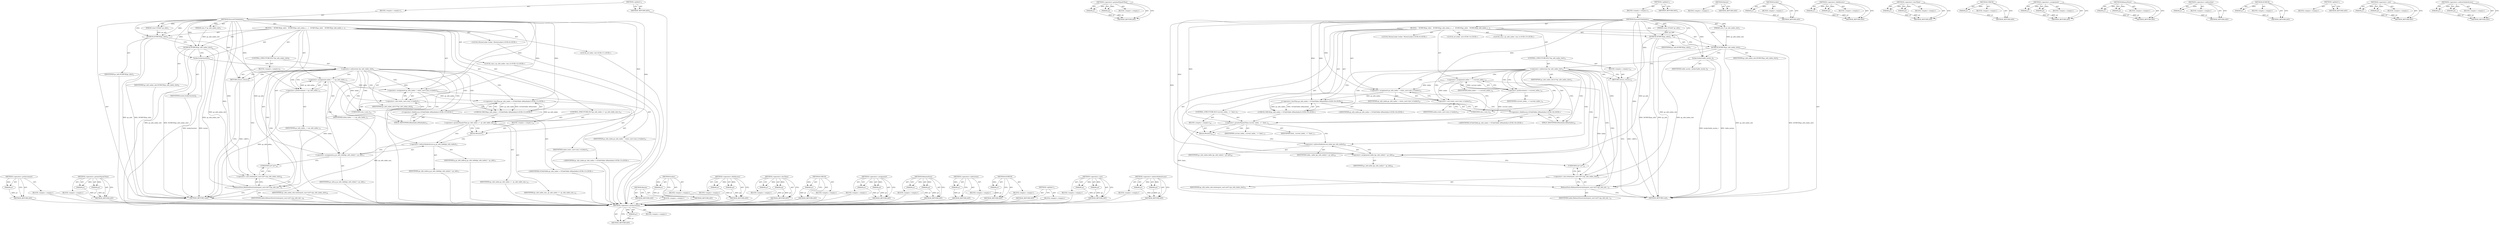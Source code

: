 digraph "&lt;operator&gt;.indirectIndexAccess" {
vulnerable_101 [label=<(METHOD,&lt;operator&gt;.preIncrement)>];
vulnerable_102 [label=<(PARAM,p1)>];
vulnerable_103 [label=<(BLOCK,&lt;empty&gt;,&lt;empty&gt;)>];
vulnerable_104 [label=<(METHOD_RETURN,ANY)>];
vulnerable_124 [label=<(METHOD,&lt;operator&gt;.greaterEqualsThan)>];
vulnerable_125 [label=<(PARAM,p1)>];
vulnerable_126 [label=<(PARAM,p2)>];
vulnerable_127 [label=<(BLOCK,&lt;empty&gt;,&lt;empty&gt;)>];
vulnerable_128 [label=<(METHOD_RETURN,ANY)>];
vulnerable_6 [label=<(METHOD,&lt;global&gt;)<SUB>1</SUB>>];
vulnerable_7 [label=<(BLOCK,&lt;empty&gt;,&lt;empty&gt;)<SUB>1</SUB>>];
vulnerable_8 [label=<(METHOD,EnsureGCInfoIndex)<SUB>1</SUB>>];
vulnerable_9 [label=<(PARAM,const GCInfo* gc_info)<SUB>1</SUB>>];
vulnerable_10 [label=<(PARAM,size_t* gc_info_index_slot)<SUB>2</SUB>>];
vulnerable_11 [label=<(BLOCK,{
   DCHECK(gc_info);
   DCHECK(gc_info_index_s...,{
   DCHECK(gc_info);
   DCHECK(gc_info_index_s...)<SUB>2</SUB>>];
vulnerable_12 [label=<(DCHECK,DCHECK(gc_info))<SUB>3</SUB>>];
vulnerable_13 [label=<(IDENTIFIER,gc_info,DCHECK(gc_info))<SUB>3</SUB>>];
vulnerable_14 [label=<(DCHECK,DCHECK(gc_info_index_slot))<SUB>4</SUB>>];
vulnerable_15 [label=<(IDENTIFIER,gc_info_index_slot,DCHECK(gc_info_index_slot))<SUB>4</SUB>>];
vulnerable_16 [label="<(LOCAL,MutexLocker locker: MutexLocker)<SUB>6</SUB>>"];
vulnerable_17 [label=<(locker,locker(mutex))<SUB>6</SUB>>];
vulnerable_18 [label=<(IDENTIFIER,mutex,locker(mutex))<SUB>6</SUB>>];
vulnerable_19 [label=<(CONTROL_STRUCTURE,IF,if (*gc_info_index_slot))<SUB>8</SUB>>];
vulnerable_20 [label=<(&lt;operator&gt;.indirection,*gc_info_index_slot)<SUB>8</SUB>>];
vulnerable_21 [label=<(IDENTIFIER,gc_info_index_slot,if (*gc_info_index_slot))<SUB>8</SUB>>];
vulnerable_22 [label=<(BLOCK,&lt;empty&gt;,&lt;empty&gt;)<SUB>9</SUB>>];
vulnerable_23 [label=<(RETURN,return;,return;)<SUB>9</SUB>>];
vulnerable_24 [label="<(LOCAL,int index: int)<SUB>11</SUB>>"];
vulnerable_25 [label=<(&lt;operator&gt;.assignment,index = ++gc_info_index_)<SUB>11</SUB>>];
vulnerable_26 [label=<(IDENTIFIER,index,index = ++gc_info_index_)<SUB>11</SUB>>];
vulnerable_27 [label=<(&lt;operator&gt;.preIncrement,++gc_info_index_)<SUB>11</SUB>>];
vulnerable_28 [label=<(IDENTIFIER,gc_info_index_,++gc_info_index_)<SUB>11</SUB>>];
vulnerable_29 [label="<(LOCAL,size_t gc_info_index: size_t)<SUB>12</SUB>>"];
vulnerable_30 [label=<(&lt;operator&gt;.assignment,gc_info_index = static_cast&lt;size_t&gt;(index))<SUB>12</SUB>>];
vulnerable_31 [label=<(IDENTIFIER,gc_info_index,gc_info_index = static_cast&lt;size_t&gt;(index))<SUB>12</SUB>>];
vulnerable_32 [label=<(&lt;operator&gt;.cast,static_cast&lt;size_t&gt;(index))<SUB>12</SUB>>];
vulnerable_33 [label=<(UNKNOWN,size_t,size_t)<SUB>12</SUB>>];
vulnerable_34 [label=<(IDENTIFIER,index,static_cast&lt;size_t&gt;(index))<SUB>12</SUB>>];
vulnerable_35 [label="<(CHECK,CHECK(gc_info_index &lt; GCInfoTable::kMaxIndex))<SUB>13</SUB>>"];
vulnerable_36 [label="<(&lt;operator&gt;.lessThan,gc_info_index &lt; GCInfoTable::kMaxIndex)<SUB>13</SUB>>"];
vulnerable_37 [label="<(IDENTIFIER,gc_info_index,gc_info_index &lt; GCInfoTable::kMaxIndex)<SUB>13</SUB>>"];
vulnerable_38 [label="<(&lt;operator&gt;.fieldAccess,GCInfoTable::kMaxIndex)<SUB>13</SUB>>"];
vulnerable_39 [label="<(IDENTIFIER,GCInfoTable,gc_info_index &lt; GCInfoTable::kMaxIndex)<SUB>13</SUB>>"];
vulnerable_40 [label=<(FIELD_IDENTIFIER,kMaxIndex,kMaxIndex)<SUB>13</SUB>>];
vulnerable_41 [label=<(CONTROL_STRUCTURE,IF,if (gc_info_index &gt;= gc_info_table_size_))<SUB>14</SUB>>];
vulnerable_42 [label=<(&lt;operator&gt;.greaterEqualsThan,gc_info_index &gt;= gc_info_table_size_)<SUB>14</SUB>>];
vulnerable_43 [label=<(IDENTIFIER,gc_info_index,gc_info_index &gt;= gc_info_table_size_)<SUB>14</SUB>>];
vulnerable_44 [label=<(IDENTIFIER,gc_info_table_size_,gc_info_index &gt;= gc_info_table_size_)<SUB>14</SUB>>];
vulnerable_45 [label=<(BLOCK,&lt;empty&gt;,&lt;empty&gt;)<SUB>15</SUB>>];
vulnerable_46 [label=<(Resize,Resize())<SUB>15</SUB>>];
vulnerable_47 [label=<(&lt;operator&gt;.assignment,g_gc_info_table[gc_info_index] = gc_info)<SUB>17</SUB>>];
vulnerable_48 [label=<(&lt;operator&gt;.indirectIndexAccess,g_gc_info_table[gc_info_index])<SUB>17</SUB>>];
vulnerable_49 [label=<(IDENTIFIER,g_gc_info_table,g_gc_info_table[gc_info_index] = gc_info)<SUB>17</SUB>>];
vulnerable_50 [label=<(IDENTIFIER,gc_info_index,g_gc_info_table[gc_info_index] = gc_info)<SUB>17</SUB>>];
vulnerable_51 [label=<(IDENTIFIER,gc_info,g_gc_info_table[gc_info_index] = gc_info)<SUB>17</SUB>>];
vulnerable_52 [label=<(ReleaseStore,ReleaseStore(reinterpret_cast&lt;int*&gt;(gc_info_ind...)<SUB>18</SUB>>];
vulnerable_53 [label=<(&lt;operator&gt;.cast,reinterpret_cast&lt;int*&gt;(gc_info_index_slot))<SUB>18</SUB>>];
vulnerable_54 [label=<(UNKNOWN,int*,int*)<SUB>18</SUB>>];
vulnerable_55 [label=<(IDENTIFIER,gc_info_index_slot,reinterpret_cast&lt;int*&gt;(gc_info_index_slot))<SUB>18</SUB>>];
vulnerable_56 [label=<(IDENTIFIER,index,ReleaseStore(reinterpret_cast&lt;int*&gt;(gc_info_ind...)<SUB>18</SUB>>];
vulnerable_57 [label=<(METHOD_RETURN,void)<SUB>1</SUB>>];
vulnerable_59 [label=<(METHOD_RETURN,ANY)<SUB>1</SUB>>];
vulnerable_129 [label=<(METHOD,Resize)>];
vulnerable_130 [label=<(BLOCK,&lt;empty&gt;,&lt;empty&gt;)>];
vulnerable_131 [label=<(METHOD_RETURN,ANY)>];
vulnerable_88 [label=<(METHOD,locker)>];
vulnerable_89 [label=<(PARAM,p1)>];
vulnerable_90 [label=<(BLOCK,&lt;empty&gt;,&lt;empty&gt;)>];
vulnerable_91 [label=<(METHOD_RETURN,ANY)>];
vulnerable_119 [label=<(METHOD,&lt;operator&gt;.fieldAccess)>];
vulnerable_120 [label=<(PARAM,p1)>];
vulnerable_121 [label=<(PARAM,p2)>];
vulnerable_122 [label=<(BLOCK,&lt;empty&gt;,&lt;empty&gt;)>];
vulnerable_123 [label=<(METHOD_RETURN,ANY)>];
vulnerable_114 [label=<(METHOD,&lt;operator&gt;.lessThan)>];
vulnerable_115 [label=<(PARAM,p1)>];
vulnerable_116 [label=<(PARAM,p2)>];
vulnerable_117 [label=<(BLOCK,&lt;empty&gt;,&lt;empty&gt;)>];
vulnerable_118 [label=<(METHOD_RETURN,ANY)>];
vulnerable_110 [label=<(METHOD,CHECK)>];
vulnerable_111 [label=<(PARAM,p1)>];
vulnerable_112 [label=<(BLOCK,&lt;empty&gt;,&lt;empty&gt;)>];
vulnerable_113 [label=<(METHOD_RETURN,ANY)>];
vulnerable_96 [label=<(METHOD,&lt;operator&gt;.assignment)>];
vulnerable_97 [label=<(PARAM,p1)>];
vulnerable_98 [label=<(PARAM,p2)>];
vulnerable_99 [label=<(BLOCK,&lt;empty&gt;,&lt;empty&gt;)>];
vulnerable_100 [label=<(METHOD_RETURN,ANY)>];
vulnerable_137 [label=<(METHOD,ReleaseStore)>];
vulnerable_138 [label=<(PARAM,p1)>];
vulnerable_139 [label=<(PARAM,p2)>];
vulnerable_140 [label=<(BLOCK,&lt;empty&gt;,&lt;empty&gt;)>];
vulnerable_141 [label=<(METHOD_RETURN,ANY)>];
vulnerable_92 [label=<(METHOD,&lt;operator&gt;.indirection)>];
vulnerable_93 [label=<(PARAM,p1)>];
vulnerable_94 [label=<(BLOCK,&lt;empty&gt;,&lt;empty&gt;)>];
vulnerable_95 [label=<(METHOD_RETURN,ANY)>];
vulnerable_84 [label=<(METHOD,DCHECK)>];
vulnerable_85 [label=<(PARAM,p1)>];
vulnerable_86 [label=<(BLOCK,&lt;empty&gt;,&lt;empty&gt;)>];
vulnerable_87 [label=<(METHOD_RETURN,ANY)>];
vulnerable_78 [label=<(METHOD,&lt;global&gt;)<SUB>1</SUB>>];
vulnerable_79 [label=<(BLOCK,&lt;empty&gt;,&lt;empty&gt;)>];
vulnerable_80 [label=<(METHOD_RETURN,ANY)>];
vulnerable_105 [label=<(METHOD,&lt;operator&gt;.cast)>];
vulnerable_106 [label=<(PARAM,p1)>];
vulnerable_107 [label=<(PARAM,p2)>];
vulnerable_108 [label=<(BLOCK,&lt;empty&gt;,&lt;empty&gt;)>];
vulnerable_109 [label=<(METHOD_RETURN,ANY)>];
vulnerable_132 [label=<(METHOD,&lt;operator&gt;.indirectIndexAccess)>];
vulnerable_133 [label=<(PARAM,p1)>];
vulnerable_134 [label=<(PARAM,p2)>];
vulnerable_135 [label=<(BLOCK,&lt;empty&gt;,&lt;empty&gt;)>];
vulnerable_136 [label=<(METHOD_RETURN,ANY)>];
fixed_101 [label=<(METHOD,&lt;operator&gt;.preIncrement)>];
fixed_102 [label=<(PARAM,p1)>];
fixed_103 [label=<(BLOCK,&lt;empty&gt;,&lt;empty&gt;)>];
fixed_104 [label=<(METHOD_RETURN,ANY)>];
fixed_124 [label=<(METHOD,&lt;operator&gt;.greaterEqualsThan)>];
fixed_125 [label=<(PARAM,p1)>];
fixed_126 [label=<(PARAM,p2)>];
fixed_127 [label=<(BLOCK,&lt;empty&gt;,&lt;empty&gt;)>];
fixed_128 [label=<(METHOD_RETURN,ANY)>];
fixed_6 [label=<(METHOD,&lt;global&gt;)<SUB>1</SUB>>];
fixed_7 [label=<(BLOCK,&lt;empty&gt;,&lt;empty&gt;)<SUB>1</SUB>>];
fixed_8 [label=<(METHOD,EnsureGCInfoIndex)<SUB>1</SUB>>];
fixed_9 [label=<(PARAM,const GCInfo* gc_info)<SUB>1</SUB>>];
fixed_10 [label=<(PARAM,size_t* gc_info_index_slot)<SUB>2</SUB>>];
fixed_11 [label=<(BLOCK,{
   DCHECK(gc_info);
   DCHECK(gc_info_index_s...,{
   DCHECK(gc_info);
   DCHECK(gc_info_index_s...)<SUB>2</SUB>>];
fixed_12 [label=<(DCHECK,DCHECK(gc_info))<SUB>3</SUB>>];
fixed_13 [label=<(IDENTIFIER,gc_info,DCHECK(gc_info))<SUB>3</SUB>>];
fixed_14 [label=<(DCHECK,DCHECK(gc_info_index_slot))<SUB>4</SUB>>];
fixed_15 [label=<(IDENTIFIER,gc_info_index_slot,DCHECK(gc_info_index_slot))<SUB>4</SUB>>];
fixed_16 [label="<(LOCAL,MutexLocker locker: MutexLocker)<SUB>9</SUB>>"];
fixed_17 [label=<(locker,locker(table_mutex_))<SUB>9</SUB>>];
fixed_18 [label=<(IDENTIFIER,table_mutex_,locker(table_mutex_))<SUB>9</SUB>>];
fixed_19 [label=<(CONTROL_STRUCTURE,IF,if (*gc_info_index_slot))<SUB>11</SUB>>];
fixed_20 [label=<(&lt;operator&gt;.indirection,*gc_info_index_slot)<SUB>11</SUB>>];
fixed_21 [label=<(IDENTIFIER,gc_info_index_slot,if (*gc_info_index_slot))<SUB>11</SUB>>];
fixed_22 [label=<(BLOCK,&lt;empty&gt;,&lt;empty&gt;)<SUB>12</SUB>>];
fixed_23 [label=<(RETURN,return;,return;)<SUB>12</SUB>>];
fixed_24 [label="<(LOCAL,int index: int)<SUB>14</SUB>>"];
fixed_25 [label=<(&lt;operator&gt;.assignment,index = ++current_index_)<SUB>14</SUB>>];
fixed_26 [label=<(IDENTIFIER,index,index = ++current_index_)<SUB>14</SUB>>];
fixed_27 [label=<(&lt;operator&gt;.preIncrement,++current_index_)<SUB>14</SUB>>];
fixed_28 [label=<(IDENTIFIER,current_index_,++current_index_)<SUB>14</SUB>>];
fixed_29 [label="<(LOCAL,size_t gc_info_index: size_t)<SUB>15</SUB>>"];
fixed_30 [label=<(&lt;operator&gt;.assignment,gc_info_index = static_cast&lt;size_t&gt;(index))<SUB>15</SUB>>];
fixed_31 [label=<(IDENTIFIER,gc_info_index,gc_info_index = static_cast&lt;size_t&gt;(index))<SUB>15</SUB>>];
fixed_32 [label=<(&lt;operator&gt;.cast,static_cast&lt;size_t&gt;(index))<SUB>15</SUB>>];
fixed_33 [label=<(UNKNOWN,size_t,size_t)<SUB>15</SUB>>];
fixed_34 [label=<(IDENTIFIER,index,static_cast&lt;size_t&gt;(index))<SUB>15</SUB>>];
fixed_35 [label="<(CHECK,CHECK(gc_info_index &lt; GCInfoTable::kMaxIndex))<SUB>16</SUB>>"];
fixed_36 [label="<(&lt;operator&gt;.lessThan,gc_info_index &lt; GCInfoTable::kMaxIndex)<SUB>16</SUB>>"];
fixed_37 [label="<(IDENTIFIER,gc_info_index,gc_info_index &lt; GCInfoTable::kMaxIndex)<SUB>16</SUB>>"];
fixed_38 [label="<(&lt;operator&gt;.fieldAccess,GCInfoTable::kMaxIndex)<SUB>16</SUB>>"];
fixed_39 [label="<(IDENTIFIER,GCInfoTable,gc_info_index &lt; GCInfoTable::kMaxIndex)<SUB>16</SUB>>"];
fixed_40 [label=<(FIELD_IDENTIFIER,kMaxIndex,kMaxIndex)<SUB>16</SUB>>];
fixed_41 [label=<(CONTROL_STRUCTURE,IF,if (current_index_ &gt;= limit_))<SUB>17</SUB>>];
fixed_42 [label=<(&lt;operator&gt;.greaterEqualsThan,current_index_ &gt;= limit_)<SUB>17</SUB>>];
fixed_43 [label=<(IDENTIFIER,current_index_,current_index_ &gt;= limit_)<SUB>17</SUB>>];
fixed_44 [label=<(IDENTIFIER,limit_,current_index_ &gt;= limit_)<SUB>17</SUB>>];
fixed_45 [label=<(BLOCK,&lt;empty&gt;,&lt;empty&gt;)<SUB>18</SUB>>];
fixed_46 [label=<(Resize,Resize())<SUB>18</SUB>>];
fixed_47 [label=<(&lt;operator&gt;.assignment,table_[gc_info_index] = gc_info)<SUB>20</SUB>>];
fixed_48 [label=<(&lt;operator&gt;.indirectIndexAccess,table_[gc_info_index])<SUB>20</SUB>>];
fixed_49 [label=<(IDENTIFIER,table_,table_[gc_info_index] = gc_info)<SUB>20</SUB>>];
fixed_50 [label=<(IDENTIFIER,gc_info_index,table_[gc_info_index] = gc_info)<SUB>20</SUB>>];
fixed_51 [label=<(IDENTIFIER,gc_info,table_[gc_info_index] = gc_info)<SUB>20</SUB>>];
fixed_52 [label=<(ReleaseStore,ReleaseStore(reinterpret_cast&lt;int*&gt;(gc_info_ind...)<SUB>21</SUB>>];
fixed_53 [label=<(&lt;operator&gt;.cast,reinterpret_cast&lt;int*&gt;(gc_info_index_slot))<SUB>21</SUB>>];
fixed_54 [label=<(UNKNOWN,int*,int*)<SUB>21</SUB>>];
fixed_55 [label=<(IDENTIFIER,gc_info_index_slot,reinterpret_cast&lt;int*&gt;(gc_info_index_slot))<SUB>21</SUB>>];
fixed_56 [label=<(IDENTIFIER,index,ReleaseStore(reinterpret_cast&lt;int*&gt;(gc_info_ind...)<SUB>21</SUB>>];
fixed_57 [label=<(METHOD_RETURN,void)<SUB>1</SUB>>];
fixed_59 [label=<(METHOD_RETURN,ANY)<SUB>1</SUB>>];
fixed_129 [label=<(METHOD,Resize)>];
fixed_130 [label=<(BLOCK,&lt;empty&gt;,&lt;empty&gt;)>];
fixed_131 [label=<(METHOD_RETURN,ANY)>];
fixed_88 [label=<(METHOD,locker)>];
fixed_89 [label=<(PARAM,p1)>];
fixed_90 [label=<(BLOCK,&lt;empty&gt;,&lt;empty&gt;)>];
fixed_91 [label=<(METHOD_RETURN,ANY)>];
fixed_119 [label=<(METHOD,&lt;operator&gt;.fieldAccess)>];
fixed_120 [label=<(PARAM,p1)>];
fixed_121 [label=<(PARAM,p2)>];
fixed_122 [label=<(BLOCK,&lt;empty&gt;,&lt;empty&gt;)>];
fixed_123 [label=<(METHOD_RETURN,ANY)>];
fixed_114 [label=<(METHOD,&lt;operator&gt;.lessThan)>];
fixed_115 [label=<(PARAM,p1)>];
fixed_116 [label=<(PARAM,p2)>];
fixed_117 [label=<(BLOCK,&lt;empty&gt;,&lt;empty&gt;)>];
fixed_118 [label=<(METHOD_RETURN,ANY)>];
fixed_110 [label=<(METHOD,CHECK)>];
fixed_111 [label=<(PARAM,p1)>];
fixed_112 [label=<(BLOCK,&lt;empty&gt;,&lt;empty&gt;)>];
fixed_113 [label=<(METHOD_RETURN,ANY)>];
fixed_96 [label=<(METHOD,&lt;operator&gt;.assignment)>];
fixed_97 [label=<(PARAM,p1)>];
fixed_98 [label=<(PARAM,p2)>];
fixed_99 [label=<(BLOCK,&lt;empty&gt;,&lt;empty&gt;)>];
fixed_100 [label=<(METHOD_RETURN,ANY)>];
fixed_137 [label=<(METHOD,ReleaseStore)>];
fixed_138 [label=<(PARAM,p1)>];
fixed_139 [label=<(PARAM,p2)>];
fixed_140 [label=<(BLOCK,&lt;empty&gt;,&lt;empty&gt;)>];
fixed_141 [label=<(METHOD_RETURN,ANY)>];
fixed_92 [label=<(METHOD,&lt;operator&gt;.indirection)>];
fixed_93 [label=<(PARAM,p1)>];
fixed_94 [label=<(BLOCK,&lt;empty&gt;,&lt;empty&gt;)>];
fixed_95 [label=<(METHOD_RETURN,ANY)>];
fixed_84 [label=<(METHOD,DCHECK)>];
fixed_85 [label=<(PARAM,p1)>];
fixed_86 [label=<(BLOCK,&lt;empty&gt;,&lt;empty&gt;)>];
fixed_87 [label=<(METHOD_RETURN,ANY)>];
fixed_78 [label=<(METHOD,&lt;global&gt;)<SUB>1</SUB>>];
fixed_79 [label=<(BLOCK,&lt;empty&gt;,&lt;empty&gt;)>];
fixed_80 [label=<(METHOD_RETURN,ANY)>];
fixed_105 [label=<(METHOD,&lt;operator&gt;.cast)>];
fixed_106 [label=<(PARAM,p1)>];
fixed_107 [label=<(PARAM,p2)>];
fixed_108 [label=<(BLOCK,&lt;empty&gt;,&lt;empty&gt;)>];
fixed_109 [label=<(METHOD_RETURN,ANY)>];
fixed_132 [label=<(METHOD,&lt;operator&gt;.indirectIndexAccess)>];
fixed_133 [label=<(PARAM,p1)>];
fixed_134 [label=<(PARAM,p2)>];
fixed_135 [label=<(BLOCK,&lt;empty&gt;,&lt;empty&gt;)>];
fixed_136 [label=<(METHOD_RETURN,ANY)>];
vulnerable_101 -> vulnerable_102  [key=0, label="AST: "];
vulnerable_101 -> vulnerable_102  [key=1, label="DDG: "];
vulnerable_101 -> vulnerable_103  [key=0, label="AST: "];
vulnerable_101 -> vulnerable_104  [key=0, label="AST: "];
vulnerable_101 -> vulnerable_104  [key=1, label="CFG: "];
vulnerable_102 -> vulnerable_104  [key=0, label="DDG: p1"];
vulnerable_103 -> fixed_101  [key=0];
vulnerable_104 -> fixed_101  [key=0];
vulnerable_124 -> vulnerable_125  [key=0, label="AST: "];
vulnerable_124 -> vulnerable_125  [key=1, label="DDG: "];
vulnerable_124 -> vulnerable_127  [key=0, label="AST: "];
vulnerable_124 -> vulnerable_126  [key=0, label="AST: "];
vulnerable_124 -> vulnerable_126  [key=1, label="DDG: "];
vulnerable_124 -> vulnerable_128  [key=0, label="AST: "];
vulnerable_124 -> vulnerable_128  [key=1, label="CFG: "];
vulnerable_125 -> vulnerable_128  [key=0, label="DDG: p1"];
vulnerable_126 -> vulnerable_128  [key=0, label="DDG: p2"];
vulnerable_127 -> fixed_101  [key=0];
vulnerable_128 -> fixed_101  [key=0];
vulnerable_6 -> vulnerable_7  [key=0, label="AST: "];
vulnerable_6 -> vulnerable_59  [key=0, label="AST: "];
vulnerable_6 -> vulnerable_59  [key=1, label="CFG: "];
vulnerable_7 -> vulnerable_8  [key=0, label="AST: "];
vulnerable_8 -> vulnerable_9  [key=0, label="AST: "];
vulnerable_8 -> vulnerable_9  [key=1, label="DDG: "];
vulnerable_8 -> vulnerable_10  [key=0, label="AST: "];
vulnerable_8 -> vulnerable_10  [key=1, label="DDG: "];
vulnerable_8 -> vulnerable_11  [key=0, label="AST: "];
vulnerable_8 -> vulnerable_57  [key=0, label="AST: "];
vulnerable_8 -> vulnerable_12  [key=0, label="CFG: "];
vulnerable_8 -> vulnerable_12  [key=1, label="DDG: "];
vulnerable_8 -> vulnerable_30  [key=0, label="DDG: "];
vulnerable_8 -> vulnerable_47  [key=0, label="DDG: "];
vulnerable_8 -> vulnerable_14  [key=0, label="DDG: "];
vulnerable_8 -> vulnerable_17  [key=0, label="DDG: "];
vulnerable_8 -> vulnerable_52  [key=0, label="DDG: "];
vulnerable_8 -> vulnerable_23  [key=0, label="DDG: "];
vulnerable_8 -> vulnerable_27  [key=0, label="DDG: "];
vulnerable_8 -> vulnerable_32  [key=0, label="DDG: "];
vulnerable_8 -> vulnerable_36  [key=0, label="DDG: "];
vulnerable_8 -> vulnerable_42  [key=0, label="DDG: "];
vulnerable_8 -> vulnerable_46  [key=0, label="DDG: "];
vulnerable_8 -> vulnerable_53  [key=0, label="DDG: "];
vulnerable_9 -> vulnerable_12  [key=0, label="DDG: gc_info"];
vulnerable_10 -> vulnerable_14  [key=0, label="DDG: gc_info_index_slot"];
vulnerable_11 -> vulnerable_12  [key=0, label="AST: "];
vulnerable_11 -> vulnerable_14  [key=0, label="AST: "];
vulnerable_11 -> vulnerable_16  [key=0, label="AST: "];
vulnerable_11 -> vulnerable_17  [key=0, label="AST: "];
vulnerable_11 -> vulnerable_19  [key=0, label="AST: "];
vulnerable_11 -> vulnerable_24  [key=0, label="AST: "];
vulnerable_11 -> vulnerable_25  [key=0, label="AST: "];
vulnerable_11 -> vulnerable_29  [key=0, label="AST: "];
vulnerable_11 -> vulnerable_30  [key=0, label="AST: "];
vulnerable_11 -> vulnerable_35  [key=0, label="AST: "];
vulnerable_11 -> vulnerable_41  [key=0, label="AST: "];
vulnerable_11 -> vulnerable_47  [key=0, label="AST: "];
vulnerable_11 -> vulnerable_52  [key=0, label="AST: "];
vulnerable_12 -> vulnerable_13  [key=0, label="AST: "];
vulnerable_12 -> vulnerable_14  [key=0, label="CFG: "];
vulnerable_12 -> vulnerable_57  [key=0, label="DDG: gc_info"];
vulnerable_12 -> vulnerable_57  [key=1, label="DDG: DCHECK(gc_info)"];
vulnerable_12 -> vulnerable_47  [key=0, label="DDG: gc_info"];
vulnerable_13 -> fixed_101  [key=0];
vulnerable_14 -> vulnerable_15  [key=0, label="AST: "];
vulnerable_14 -> vulnerable_17  [key=0, label="CFG: "];
vulnerable_14 -> vulnerable_57  [key=0, label="DDG: gc_info_index_slot"];
vulnerable_14 -> vulnerable_57  [key=1, label="DDG: DCHECK(gc_info_index_slot)"];
vulnerable_14 -> vulnerable_52  [key=0, label="DDG: gc_info_index_slot"];
vulnerable_14 -> vulnerable_53  [key=0, label="DDG: gc_info_index_slot"];
vulnerable_15 -> fixed_101  [key=0];
vulnerable_16 -> fixed_101  [key=0];
vulnerable_17 -> vulnerable_18  [key=0, label="AST: "];
vulnerable_17 -> vulnerable_20  [key=0, label="CFG: "];
vulnerable_17 -> vulnerable_57  [key=0, label="DDG: locker(mutex)"];
vulnerable_17 -> vulnerable_57  [key=1, label="DDG: mutex"];
vulnerable_18 -> fixed_101  [key=0];
vulnerable_19 -> vulnerable_20  [key=0, label="AST: "];
vulnerable_19 -> vulnerable_22  [key=0, label="AST: "];
vulnerable_20 -> vulnerable_21  [key=0, label="AST: "];
vulnerable_20 -> vulnerable_23  [key=0, label="CFG: "];
vulnerable_20 -> vulnerable_23  [key=1, label="CDG: "];
vulnerable_20 -> vulnerable_27  [key=0, label="CFG: "];
vulnerable_20 -> vulnerable_27  [key=1, label="CDG: "];
vulnerable_20 -> vulnerable_47  [key=0, label="CDG: "];
vulnerable_20 -> vulnerable_30  [key=0, label="CDG: "];
vulnerable_20 -> vulnerable_48  [key=0, label="CDG: "];
vulnerable_20 -> vulnerable_32  [key=0, label="CDG: "];
vulnerable_20 -> vulnerable_33  [key=0, label="CDG: "];
vulnerable_20 -> vulnerable_42  [key=0, label="CDG: "];
vulnerable_20 -> vulnerable_36  [key=0, label="CDG: "];
vulnerable_20 -> vulnerable_52  [key=0, label="CDG: "];
vulnerable_20 -> vulnerable_53  [key=0, label="CDG: "];
vulnerable_20 -> vulnerable_38  [key=0, label="CDG: "];
vulnerable_20 -> vulnerable_25  [key=0, label="CDG: "];
vulnerable_20 -> vulnerable_40  [key=0, label="CDG: "];
vulnerable_20 -> vulnerable_35  [key=0, label="CDG: "];
vulnerable_20 -> vulnerable_54  [key=0, label="CDG: "];
vulnerable_21 -> fixed_101  [key=0];
vulnerable_22 -> vulnerable_23  [key=0, label="AST: "];
vulnerable_23 -> vulnerable_57  [key=0, label="CFG: "];
vulnerable_23 -> vulnerable_57  [key=1, label="DDG: &lt;RET&gt;"];
vulnerable_24 -> fixed_101  [key=0];
vulnerable_25 -> vulnerable_26  [key=0, label="AST: "];
vulnerable_25 -> vulnerable_27  [key=0, label="AST: "];
vulnerable_25 -> vulnerable_33  [key=0, label="CFG: "];
vulnerable_25 -> vulnerable_30  [key=0, label="DDG: index"];
vulnerable_25 -> vulnerable_52  [key=0, label="DDG: index"];
vulnerable_25 -> vulnerable_32  [key=0, label="DDG: index"];
vulnerable_26 -> fixed_101  [key=0];
vulnerable_27 -> vulnerable_28  [key=0, label="AST: "];
vulnerable_27 -> vulnerable_25  [key=0, label="CFG: "];
vulnerable_27 -> vulnerable_25  [key=1, label="DDG: gc_info_index_"];
vulnerable_27 -> vulnerable_57  [key=0, label="DDG: gc_info_index_"];
vulnerable_28 -> fixed_101  [key=0];
vulnerable_29 -> fixed_101  [key=0];
vulnerable_30 -> vulnerable_31  [key=0, label="AST: "];
vulnerable_30 -> vulnerable_32  [key=0, label="AST: "];
vulnerable_30 -> vulnerable_40  [key=0, label="CFG: "];
vulnerable_30 -> vulnerable_36  [key=0, label="DDG: gc_info_index"];
vulnerable_31 -> fixed_101  [key=0];
vulnerable_32 -> vulnerable_33  [key=0, label="AST: "];
vulnerable_32 -> vulnerable_34  [key=0, label="AST: "];
vulnerable_32 -> vulnerable_30  [key=0, label="CFG: "];
vulnerable_33 -> vulnerable_32  [key=0, label="CFG: "];
vulnerable_34 -> fixed_101  [key=0];
vulnerable_35 -> vulnerable_36  [key=0, label="AST: "];
vulnerable_35 -> vulnerable_42  [key=0, label="CFG: "];
vulnerable_36 -> vulnerable_37  [key=0, label="AST: "];
vulnerable_36 -> vulnerable_38  [key=0, label="AST: "];
vulnerable_36 -> vulnerable_35  [key=0, label="CFG: "];
vulnerable_36 -> vulnerable_35  [key=1, label="DDG: gc_info_index"];
vulnerable_36 -> vulnerable_35  [key=2, label="DDG: GCInfoTable::kMaxIndex"];
vulnerable_36 -> vulnerable_42  [key=0, label="DDG: gc_info_index"];
vulnerable_37 -> fixed_101  [key=0];
vulnerable_38 -> vulnerable_39  [key=0, label="AST: "];
vulnerable_38 -> vulnerable_40  [key=0, label="AST: "];
vulnerable_38 -> vulnerable_36  [key=0, label="CFG: "];
vulnerable_39 -> fixed_101  [key=0];
vulnerable_40 -> vulnerable_38  [key=0, label="CFG: "];
vulnerable_41 -> vulnerable_42  [key=0, label="AST: "];
vulnerable_41 -> vulnerable_45  [key=0, label="AST: "];
vulnerable_42 -> vulnerable_43  [key=0, label="AST: "];
vulnerable_42 -> vulnerable_44  [key=0, label="AST: "];
vulnerable_42 -> vulnerable_46  [key=0, label="CFG: "];
vulnerable_42 -> vulnerable_46  [key=1, label="CDG: "];
vulnerable_42 -> vulnerable_48  [key=0, label="CFG: "];
vulnerable_42 -> vulnerable_57  [key=0, label="DDG: gc_info_table_size_"];
vulnerable_43 -> fixed_101  [key=0];
vulnerable_44 -> fixed_101  [key=0];
vulnerable_45 -> vulnerable_46  [key=0, label="AST: "];
vulnerable_46 -> vulnerable_48  [key=0, label="CFG: "];
vulnerable_47 -> vulnerable_48  [key=0, label="AST: "];
vulnerable_47 -> vulnerable_51  [key=0, label="AST: "];
vulnerable_47 -> vulnerable_54  [key=0, label="CFG: "];
vulnerable_48 -> vulnerable_49  [key=0, label="AST: "];
vulnerable_48 -> vulnerable_50  [key=0, label="AST: "];
vulnerable_48 -> vulnerable_47  [key=0, label="CFG: "];
vulnerable_49 -> fixed_101  [key=0];
vulnerable_50 -> fixed_101  [key=0];
vulnerable_51 -> fixed_101  [key=0];
vulnerable_52 -> vulnerable_53  [key=0, label="AST: "];
vulnerable_52 -> vulnerable_56  [key=0, label="AST: "];
vulnerable_52 -> vulnerable_57  [key=0, label="CFG: "];
vulnerable_53 -> vulnerable_54  [key=0, label="AST: "];
vulnerable_53 -> vulnerable_55  [key=0, label="AST: "];
vulnerable_53 -> vulnerable_52  [key=0, label="CFG: "];
vulnerable_54 -> vulnerable_53  [key=0, label="CFG: "];
vulnerable_55 -> fixed_101  [key=0];
vulnerable_56 -> fixed_101  [key=0];
vulnerable_57 -> fixed_101  [key=0];
vulnerable_59 -> fixed_101  [key=0];
vulnerable_129 -> vulnerable_130  [key=0, label="AST: "];
vulnerable_129 -> vulnerable_131  [key=0, label="AST: "];
vulnerable_129 -> vulnerable_131  [key=1, label="CFG: "];
vulnerable_130 -> fixed_101  [key=0];
vulnerable_131 -> fixed_101  [key=0];
vulnerable_88 -> vulnerable_89  [key=0, label="AST: "];
vulnerable_88 -> vulnerable_89  [key=1, label="DDG: "];
vulnerable_88 -> vulnerable_90  [key=0, label="AST: "];
vulnerable_88 -> vulnerable_91  [key=0, label="AST: "];
vulnerable_88 -> vulnerable_91  [key=1, label="CFG: "];
vulnerable_89 -> vulnerable_91  [key=0, label="DDG: p1"];
vulnerable_90 -> fixed_101  [key=0];
vulnerable_91 -> fixed_101  [key=0];
vulnerable_119 -> vulnerable_120  [key=0, label="AST: "];
vulnerable_119 -> vulnerable_120  [key=1, label="DDG: "];
vulnerable_119 -> vulnerable_122  [key=0, label="AST: "];
vulnerable_119 -> vulnerable_121  [key=0, label="AST: "];
vulnerable_119 -> vulnerable_121  [key=1, label="DDG: "];
vulnerable_119 -> vulnerable_123  [key=0, label="AST: "];
vulnerable_119 -> vulnerable_123  [key=1, label="CFG: "];
vulnerable_120 -> vulnerable_123  [key=0, label="DDG: p1"];
vulnerable_121 -> vulnerable_123  [key=0, label="DDG: p2"];
vulnerable_122 -> fixed_101  [key=0];
vulnerable_123 -> fixed_101  [key=0];
vulnerable_114 -> vulnerable_115  [key=0, label="AST: "];
vulnerable_114 -> vulnerable_115  [key=1, label="DDG: "];
vulnerable_114 -> vulnerable_117  [key=0, label="AST: "];
vulnerable_114 -> vulnerable_116  [key=0, label="AST: "];
vulnerable_114 -> vulnerable_116  [key=1, label="DDG: "];
vulnerable_114 -> vulnerable_118  [key=0, label="AST: "];
vulnerable_114 -> vulnerable_118  [key=1, label="CFG: "];
vulnerable_115 -> vulnerable_118  [key=0, label="DDG: p1"];
vulnerable_116 -> vulnerable_118  [key=0, label="DDG: p2"];
vulnerable_117 -> fixed_101  [key=0];
vulnerable_118 -> fixed_101  [key=0];
vulnerable_110 -> vulnerable_111  [key=0, label="AST: "];
vulnerable_110 -> vulnerable_111  [key=1, label="DDG: "];
vulnerable_110 -> vulnerable_112  [key=0, label="AST: "];
vulnerable_110 -> vulnerable_113  [key=0, label="AST: "];
vulnerable_110 -> vulnerable_113  [key=1, label="CFG: "];
vulnerable_111 -> vulnerable_113  [key=0, label="DDG: p1"];
vulnerable_112 -> fixed_101  [key=0];
vulnerable_113 -> fixed_101  [key=0];
vulnerable_96 -> vulnerable_97  [key=0, label="AST: "];
vulnerable_96 -> vulnerable_97  [key=1, label="DDG: "];
vulnerable_96 -> vulnerable_99  [key=0, label="AST: "];
vulnerable_96 -> vulnerable_98  [key=0, label="AST: "];
vulnerable_96 -> vulnerable_98  [key=1, label="DDG: "];
vulnerable_96 -> vulnerable_100  [key=0, label="AST: "];
vulnerable_96 -> vulnerable_100  [key=1, label="CFG: "];
vulnerable_97 -> vulnerable_100  [key=0, label="DDG: p1"];
vulnerable_98 -> vulnerable_100  [key=0, label="DDG: p2"];
vulnerable_99 -> fixed_101  [key=0];
vulnerable_100 -> fixed_101  [key=0];
vulnerable_137 -> vulnerable_138  [key=0, label="AST: "];
vulnerable_137 -> vulnerable_138  [key=1, label="DDG: "];
vulnerable_137 -> vulnerable_140  [key=0, label="AST: "];
vulnerable_137 -> vulnerable_139  [key=0, label="AST: "];
vulnerable_137 -> vulnerable_139  [key=1, label="DDG: "];
vulnerable_137 -> vulnerable_141  [key=0, label="AST: "];
vulnerable_137 -> vulnerable_141  [key=1, label="CFG: "];
vulnerable_138 -> vulnerable_141  [key=0, label="DDG: p1"];
vulnerable_139 -> vulnerable_141  [key=0, label="DDG: p2"];
vulnerable_140 -> fixed_101  [key=0];
vulnerable_141 -> fixed_101  [key=0];
vulnerable_92 -> vulnerable_93  [key=0, label="AST: "];
vulnerable_92 -> vulnerable_93  [key=1, label="DDG: "];
vulnerable_92 -> vulnerable_94  [key=0, label="AST: "];
vulnerable_92 -> vulnerable_95  [key=0, label="AST: "];
vulnerable_92 -> vulnerable_95  [key=1, label="CFG: "];
vulnerable_93 -> vulnerable_95  [key=0, label="DDG: p1"];
vulnerable_94 -> fixed_101  [key=0];
vulnerable_95 -> fixed_101  [key=0];
vulnerable_84 -> vulnerable_85  [key=0, label="AST: "];
vulnerable_84 -> vulnerable_85  [key=1, label="DDG: "];
vulnerable_84 -> vulnerable_86  [key=0, label="AST: "];
vulnerable_84 -> vulnerable_87  [key=0, label="AST: "];
vulnerable_84 -> vulnerable_87  [key=1, label="CFG: "];
vulnerable_85 -> vulnerable_87  [key=0, label="DDG: p1"];
vulnerable_86 -> fixed_101  [key=0];
vulnerable_87 -> fixed_101  [key=0];
vulnerable_78 -> vulnerable_79  [key=0, label="AST: "];
vulnerable_78 -> vulnerable_80  [key=0, label="AST: "];
vulnerable_78 -> vulnerable_80  [key=1, label="CFG: "];
vulnerable_79 -> fixed_101  [key=0];
vulnerable_80 -> fixed_101  [key=0];
vulnerable_105 -> vulnerable_106  [key=0, label="AST: "];
vulnerable_105 -> vulnerable_106  [key=1, label="DDG: "];
vulnerable_105 -> vulnerable_108  [key=0, label="AST: "];
vulnerable_105 -> vulnerable_107  [key=0, label="AST: "];
vulnerable_105 -> vulnerable_107  [key=1, label="DDG: "];
vulnerable_105 -> vulnerable_109  [key=0, label="AST: "];
vulnerable_105 -> vulnerable_109  [key=1, label="CFG: "];
vulnerable_106 -> vulnerable_109  [key=0, label="DDG: p1"];
vulnerable_107 -> vulnerable_109  [key=0, label="DDG: p2"];
vulnerable_108 -> fixed_101  [key=0];
vulnerable_109 -> fixed_101  [key=0];
vulnerable_132 -> vulnerable_133  [key=0, label="AST: "];
vulnerable_132 -> vulnerable_133  [key=1, label="DDG: "];
vulnerable_132 -> vulnerable_135  [key=0, label="AST: "];
vulnerable_132 -> vulnerable_134  [key=0, label="AST: "];
vulnerable_132 -> vulnerable_134  [key=1, label="DDG: "];
vulnerable_132 -> vulnerable_136  [key=0, label="AST: "];
vulnerable_132 -> vulnerable_136  [key=1, label="CFG: "];
vulnerable_133 -> vulnerable_136  [key=0, label="DDG: p1"];
vulnerable_134 -> vulnerable_136  [key=0, label="DDG: p2"];
vulnerable_135 -> fixed_101  [key=0];
vulnerable_136 -> fixed_101  [key=0];
fixed_101 -> fixed_102  [key=0, label="AST: "];
fixed_101 -> fixed_102  [key=1, label="DDG: "];
fixed_101 -> fixed_103  [key=0, label="AST: "];
fixed_101 -> fixed_104  [key=0, label="AST: "];
fixed_101 -> fixed_104  [key=1, label="CFG: "];
fixed_102 -> fixed_104  [key=0, label="DDG: p1"];
fixed_124 -> fixed_125  [key=0, label="AST: "];
fixed_124 -> fixed_125  [key=1, label="DDG: "];
fixed_124 -> fixed_127  [key=0, label="AST: "];
fixed_124 -> fixed_126  [key=0, label="AST: "];
fixed_124 -> fixed_126  [key=1, label="DDG: "];
fixed_124 -> fixed_128  [key=0, label="AST: "];
fixed_124 -> fixed_128  [key=1, label="CFG: "];
fixed_125 -> fixed_128  [key=0, label="DDG: p1"];
fixed_126 -> fixed_128  [key=0, label="DDG: p2"];
fixed_6 -> fixed_7  [key=0, label="AST: "];
fixed_6 -> fixed_59  [key=0, label="AST: "];
fixed_6 -> fixed_59  [key=1, label="CFG: "];
fixed_7 -> fixed_8  [key=0, label="AST: "];
fixed_8 -> fixed_9  [key=0, label="AST: "];
fixed_8 -> fixed_9  [key=1, label="DDG: "];
fixed_8 -> fixed_10  [key=0, label="AST: "];
fixed_8 -> fixed_10  [key=1, label="DDG: "];
fixed_8 -> fixed_11  [key=0, label="AST: "];
fixed_8 -> fixed_57  [key=0, label="AST: "];
fixed_8 -> fixed_12  [key=0, label="CFG: "];
fixed_8 -> fixed_12  [key=1, label="DDG: "];
fixed_8 -> fixed_30  [key=0, label="DDG: "];
fixed_8 -> fixed_47  [key=0, label="DDG: "];
fixed_8 -> fixed_14  [key=0, label="DDG: "];
fixed_8 -> fixed_17  [key=0, label="DDG: "];
fixed_8 -> fixed_52  [key=0, label="DDG: "];
fixed_8 -> fixed_23  [key=0, label="DDG: "];
fixed_8 -> fixed_27  [key=0, label="DDG: "];
fixed_8 -> fixed_32  [key=0, label="DDG: "];
fixed_8 -> fixed_36  [key=0, label="DDG: "];
fixed_8 -> fixed_42  [key=0, label="DDG: "];
fixed_8 -> fixed_46  [key=0, label="DDG: "];
fixed_8 -> fixed_53  [key=0, label="DDG: "];
fixed_9 -> fixed_12  [key=0, label="DDG: gc_info"];
fixed_10 -> fixed_14  [key=0, label="DDG: gc_info_index_slot"];
fixed_11 -> fixed_12  [key=0, label="AST: "];
fixed_11 -> fixed_14  [key=0, label="AST: "];
fixed_11 -> fixed_16  [key=0, label="AST: "];
fixed_11 -> fixed_17  [key=0, label="AST: "];
fixed_11 -> fixed_19  [key=0, label="AST: "];
fixed_11 -> fixed_24  [key=0, label="AST: "];
fixed_11 -> fixed_25  [key=0, label="AST: "];
fixed_11 -> fixed_29  [key=0, label="AST: "];
fixed_11 -> fixed_30  [key=0, label="AST: "];
fixed_11 -> fixed_35  [key=0, label="AST: "];
fixed_11 -> fixed_41  [key=0, label="AST: "];
fixed_11 -> fixed_47  [key=0, label="AST: "];
fixed_11 -> fixed_52  [key=0, label="AST: "];
fixed_12 -> fixed_13  [key=0, label="AST: "];
fixed_12 -> fixed_14  [key=0, label="CFG: "];
fixed_12 -> fixed_57  [key=0, label="DDG: gc_info"];
fixed_12 -> fixed_57  [key=1, label="DDG: DCHECK(gc_info)"];
fixed_12 -> fixed_47  [key=0, label="DDG: gc_info"];
fixed_14 -> fixed_15  [key=0, label="AST: "];
fixed_14 -> fixed_17  [key=0, label="CFG: "];
fixed_14 -> fixed_57  [key=0, label="DDG: gc_info_index_slot"];
fixed_14 -> fixed_57  [key=1, label="DDG: DCHECK(gc_info_index_slot)"];
fixed_14 -> fixed_52  [key=0, label="DDG: gc_info_index_slot"];
fixed_14 -> fixed_53  [key=0, label="DDG: gc_info_index_slot"];
fixed_17 -> fixed_18  [key=0, label="AST: "];
fixed_17 -> fixed_20  [key=0, label="CFG: "];
fixed_17 -> fixed_57  [key=0, label="DDG: locker(table_mutex_)"];
fixed_17 -> fixed_57  [key=1, label="DDG: table_mutex_"];
fixed_19 -> fixed_20  [key=0, label="AST: "];
fixed_19 -> fixed_22  [key=0, label="AST: "];
fixed_20 -> fixed_21  [key=0, label="AST: "];
fixed_20 -> fixed_23  [key=0, label="CFG: "];
fixed_20 -> fixed_23  [key=1, label="CDG: "];
fixed_20 -> fixed_27  [key=0, label="CFG: "];
fixed_20 -> fixed_27  [key=1, label="CDG: "];
fixed_20 -> fixed_47  [key=0, label="CDG: "];
fixed_20 -> fixed_30  [key=0, label="CDG: "];
fixed_20 -> fixed_48  [key=0, label="CDG: "];
fixed_20 -> fixed_32  [key=0, label="CDG: "];
fixed_20 -> fixed_33  [key=0, label="CDG: "];
fixed_20 -> fixed_42  [key=0, label="CDG: "];
fixed_20 -> fixed_36  [key=0, label="CDG: "];
fixed_20 -> fixed_52  [key=0, label="CDG: "];
fixed_20 -> fixed_53  [key=0, label="CDG: "];
fixed_20 -> fixed_38  [key=0, label="CDG: "];
fixed_20 -> fixed_25  [key=0, label="CDG: "];
fixed_20 -> fixed_40  [key=0, label="CDG: "];
fixed_20 -> fixed_35  [key=0, label="CDG: "];
fixed_20 -> fixed_54  [key=0, label="CDG: "];
fixed_22 -> fixed_23  [key=0, label="AST: "];
fixed_23 -> fixed_57  [key=0, label="CFG: "];
fixed_23 -> fixed_57  [key=1, label="DDG: &lt;RET&gt;"];
fixed_25 -> fixed_26  [key=0, label="AST: "];
fixed_25 -> fixed_27  [key=0, label="AST: "];
fixed_25 -> fixed_33  [key=0, label="CFG: "];
fixed_25 -> fixed_30  [key=0, label="DDG: index"];
fixed_25 -> fixed_52  [key=0, label="DDG: index"];
fixed_25 -> fixed_32  [key=0, label="DDG: index"];
fixed_27 -> fixed_28  [key=0, label="AST: "];
fixed_27 -> fixed_25  [key=0, label="CFG: "];
fixed_27 -> fixed_25  [key=1, label="DDG: current_index_"];
fixed_27 -> fixed_42  [key=0, label="DDG: current_index_"];
fixed_30 -> fixed_31  [key=0, label="AST: "];
fixed_30 -> fixed_32  [key=0, label="AST: "];
fixed_30 -> fixed_40  [key=0, label="CFG: "];
fixed_30 -> fixed_36  [key=0, label="DDG: gc_info_index"];
fixed_32 -> fixed_33  [key=0, label="AST: "];
fixed_32 -> fixed_34  [key=0, label="AST: "];
fixed_32 -> fixed_30  [key=0, label="CFG: "];
fixed_33 -> fixed_32  [key=0, label="CFG: "];
fixed_35 -> fixed_36  [key=0, label="AST: "];
fixed_35 -> fixed_42  [key=0, label="CFG: "];
fixed_36 -> fixed_37  [key=0, label="AST: "];
fixed_36 -> fixed_38  [key=0, label="AST: "];
fixed_36 -> fixed_35  [key=0, label="CFG: "];
fixed_36 -> fixed_35  [key=1, label="DDG: gc_info_index"];
fixed_36 -> fixed_35  [key=2, label="DDG: GCInfoTable::kMaxIndex"];
fixed_38 -> fixed_39  [key=0, label="AST: "];
fixed_38 -> fixed_40  [key=0, label="AST: "];
fixed_38 -> fixed_36  [key=0, label="CFG: "];
fixed_40 -> fixed_38  [key=0, label="CFG: "];
fixed_41 -> fixed_42  [key=0, label="AST: "];
fixed_41 -> fixed_45  [key=0, label="AST: "];
fixed_42 -> fixed_43  [key=0, label="AST: "];
fixed_42 -> fixed_44  [key=0, label="AST: "];
fixed_42 -> fixed_46  [key=0, label="CFG: "];
fixed_42 -> fixed_46  [key=1, label="CDG: "];
fixed_42 -> fixed_48  [key=0, label="CFG: "];
fixed_42 -> fixed_57  [key=0, label="DDG: limit_"];
fixed_45 -> fixed_46  [key=0, label="AST: "];
fixed_46 -> fixed_48  [key=0, label="CFG: "];
fixed_47 -> fixed_48  [key=0, label="AST: "];
fixed_47 -> fixed_51  [key=0, label="AST: "];
fixed_47 -> fixed_54  [key=0, label="CFG: "];
fixed_48 -> fixed_49  [key=0, label="AST: "];
fixed_48 -> fixed_50  [key=0, label="AST: "];
fixed_48 -> fixed_47  [key=0, label="CFG: "];
fixed_52 -> fixed_53  [key=0, label="AST: "];
fixed_52 -> fixed_56  [key=0, label="AST: "];
fixed_52 -> fixed_57  [key=0, label="CFG: "];
fixed_53 -> fixed_54  [key=0, label="AST: "];
fixed_53 -> fixed_55  [key=0, label="AST: "];
fixed_53 -> fixed_52  [key=0, label="CFG: "];
fixed_54 -> fixed_53  [key=0, label="CFG: "];
fixed_129 -> fixed_130  [key=0, label="AST: "];
fixed_129 -> fixed_131  [key=0, label="AST: "];
fixed_129 -> fixed_131  [key=1, label="CFG: "];
fixed_88 -> fixed_89  [key=0, label="AST: "];
fixed_88 -> fixed_89  [key=1, label="DDG: "];
fixed_88 -> fixed_90  [key=0, label="AST: "];
fixed_88 -> fixed_91  [key=0, label="AST: "];
fixed_88 -> fixed_91  [key=1, label="CFG: "];
fixed_89 -> fixed_91  [key=0, label="DDG: p1"];
fixed_119 -> fixed_120  [key=0, label="AST: "];
fixed_119 -> fixed_120  [key=1, label="DDG: "];
fixed_119 -> fixed_122  [key=0, label="AST: "];
fixed_119 -> fixed_121  [key=0, label="AST: "];
fixed_119 -> fixed_121  [key=1, label="DDG: "];
fixed_119 -> fixed_123  [key=0, label="AST: "];
fixed_119 -> fixed_123  [key=1, label="CFG: "];
fixed_120 -> fixed_123  [key=0, label="DDG: p1"];
fixed_121 -> fixed_123  [key=0, label="DDG: p2"];
fixed_114 -> fixed_115  [key=0, label="AST: "];
fixed_114 -> fixed_115  [key=1, label="DDG: "];
fixed_114 -> fixed_117  [key=0, label="AST: "];
fixed_114 -> fixed_116  [key=0, label="AST: "];
fixed_114 -> fixed_116  [key=1, label="DDG: "];
fixed_114 -> fixed_118  [key=0, label="AST: "];
fixed_114 -> fixed_118  [key=1, label="CFG: "];
fixed_115 -> fixed_118  [key=0, label="DDG: p1"];
fixed_116 -> fixed_118  [key=0, label="DDG: p2"];
fixed_110 -> fixed_111  [key=0, label="AST: "];
fixed_110 -> fixed_111  [key=1, label="DDG: "];
fixed_110 -> fixed_112  [key=0, label="AST: "];
fixed_110 -> fixed_113  [key=0, label="AST: "];
fixed_110 -> fixed_113  [key=1, label="CFG: "];
fixed_111 -> fixed_113  [key=0, label="DDG: p1"];
fixed_96 -> fixed_97  [key=0, label="AST: "];
fixed_96 -> fixed_97  [key=1, label="DDG: "];
fixed_96 -> fixed_99  [key=0, label="AST: "];
fixed_96 -> fixed_98  [key=0, label="AST: "];
fixed_96 -> fixed_98  [key=1, label="DDG: "];
fixed_96 -> fixed_100  [key=0, label="AST: "];
fixed_96 -> fixed_100  [key=1, label="CFG: "];
fixed_97 -> fixed_100  [key=0, label="DDG: p1"];
fixed_98 -> fixed_100  [key=0, label="DDG: p2"];
fixed_137 -> fixed_138  [key=0, label="AST: "];
fixed_137 -> fixed_138  [key=1, label="DDG: "];
fixed_137 -> fixed_140  [key=0, label="AST: "];
fixed_137 -> fixed_139  [key=0, label="AST: "];
fixed_137 -> fixed_139  [key=1, label="DDG: "];
fixed_137 -> fixed_141  [key=0, label="AST: "];
fixed_137 -> fixed_141  [key=1, label="CFG: "];
fixed_138 -> fixed_141  [key=0, label="DDG: p1"];
fixed_139 -> fixed_141  [key=0, label="DDG: p2"];
fixed_92 -> fixed_93  [key=0, label="AST: "];
fixed_92 -> fixed_93  [key=1, label="DDG: "];
fixed_92 -> fixed_94  [key=0, label="AST: "];
fixed_92 -> fixed_95  [key=0, label="AST: "];
fixed_92 -> fixed_95  [key=1, label="CFG: "];
fixed_93 -> fixed_95  [key=0, label="DDG: p1"];
fixed_84 -> fixed_85  [key=0, label="AST: "];
fixed_84 -> fixed_85  [key=1, label="DDG: "];
fixed_84 -> fixed_86  [key=0, label="AST: "];
fixed_84 -> fixed_87  [key=0, label="AST: "];
fixed_84 -> fixed_87  [key=1, label="CFG: "];
fixed_85 -> fixed_87  [key=0, label="DDG: p1"];
fixed_78 -> fixed_79  [key=0, label="AST: "];
fixed_78 -> fixed_80  [key=0, label="AST: "];
fixed_78 -> fixed_80  [key=1, label="CFG: "];
fixed_105 -> fixed_106  [key=0, label="AST: "];
fixed_105 -> fixed_106  [key=1, label="DDG: "];
fixed_105 -> fixed_108  [key=0, label="AST: "];
fixed_105 -> fixed_107  [key=0, label="AST: "];
fixed_105 -> fixed_107  [key=1, label="DDG: "];
fixed_105 -> fixed_109  [key=0, label="AST: "];
fixed_105 -> fixed_109  [key=1, label="CFG: "];
fixed_106 -> fixed_109  [key=0, label="DDG: p1"];
fixed_107 -> fixed_109  [key=0, label="DDG: p2"];
fixed_132 -> fixed_133  [key=0, label="AST: "];
fixed_132 -> fixed_133  [key=1, label="DDG: "];
fixed_132 -> fixed_135  [key=0, label="AST: "];
fixed_132 -> fixed_134  [key=0, label="AST: "];
fixed_132 -> fixed_134  [key=1, label="DDG: "];
fixed_132 -> fixed_136  [key=0, label="AST: "];
fixed_132 -> fixed_136  [key=1, label="CFG: "];
fixed_133 -> fixed_136  [key=0, label="DDG: p1"];
fixed_134 -> fixed_136  [key=0, label="DDG: p2"];
}
